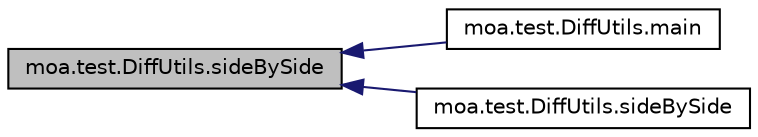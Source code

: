 digraph G
{
  edge [fontname="Helvetica",fontsize="10",labelfontname="Helvetica",labelfontsize="10"];
  node [fontname="Helvetica",fontsize="10",shape=record];
  rankdir=LR;
  Node1 [label="moa.test.DiffUtils.sideBySide",height=0.2,width=0.4,color="black", fillcolor="grey75", style="filled" fontcolor="black"];
  Node1 -> Node2 [dir=back,color="midnightblue",fontsize="10",style="solid",fontname="Helvetica"];
  Node2 [label="moa.test.DiffUtils.main",height=0.2,width=0.4,color="black", fillcolor="white", style="filled",URL="$classmoa_1_1test_1_1DiffUtils.html#a9205b70466986ca4d5762ee5e6dd2d82",tooltip="Usage: DiffUtils &lt;unified|side-by-side|brief&gt; &lt;file1&gt; &lt;file2&gt;."];
  Node1 -> Node3 [dir=back,color="midnightblue",fontsize="10",style="solid",fontname="Helvetica"];
  Node3 [label="moa.test.DiffUtils.sideBySide",height=0.2,width=0.4,color="black", fillcolor="white", style="filled",URL="$classmoa_1_1test_1_1DiffUtils.html#ade23a439fd96739a50e5d3890efef707",tooltip="Generates a side-by-side diff for the two lists."];
}

